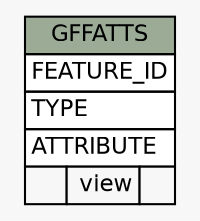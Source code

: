 // dot 2.38.0 on Windows 10 10.0
// SchemaSpy rev Unknown
digraph "GFFATTS" {
  graph [
    rankdir="RL"
    bgcolor="#f7f7f7"
    nodesep="0.18"
    ranksep="0.46"
    fontname="Helvetica"
    fontsize="11"
  ];
  node [
    fontname="Helvetica"
    fontsize="11"
    shape="plaintext"
  ];
  edge [
    arrowsize="0.8"
  ];
  "GFFATTS" [
    label=<
    <TABLE BORDER="0" CELLBORDER="1" CELLSPACING="0" BGCOLOR="#ffffff">
      <TR><TD COLSPAN="3" BGCOLOR="#9bab96" ALIGN="CENTER">GFFATTS</TD></TR>
      <TR><TD PORT="FEATURE_ID" COLSPAN="3" ALIGN="LEFT">FEATURE_ID</TD></TR>
      <TR><TD PORT="TYPE" COLSPAN="3" ALIGN="LEFT">TYPE</TD></TR>
      <TR><TD PORT="ATTRIBUTE" COLSPAN="3" ALIGN="LEFT">ATTRIBUTE</TD></TR>
      <TR><TD ALIGN="LEFT" BGCOLOR="#f7f7f7">  </TD><TD ALIGN="RIGHT" BGCOLOR="#f7f7f7">view</TD><TD ALIGN="RIGHT" BGCOLOR="#f7f7f7">  </TD></TR>
    </TABLE>>
    URL="tables/GFFATTS.html"
    tooltip="GFFATTS"
  ];
}
